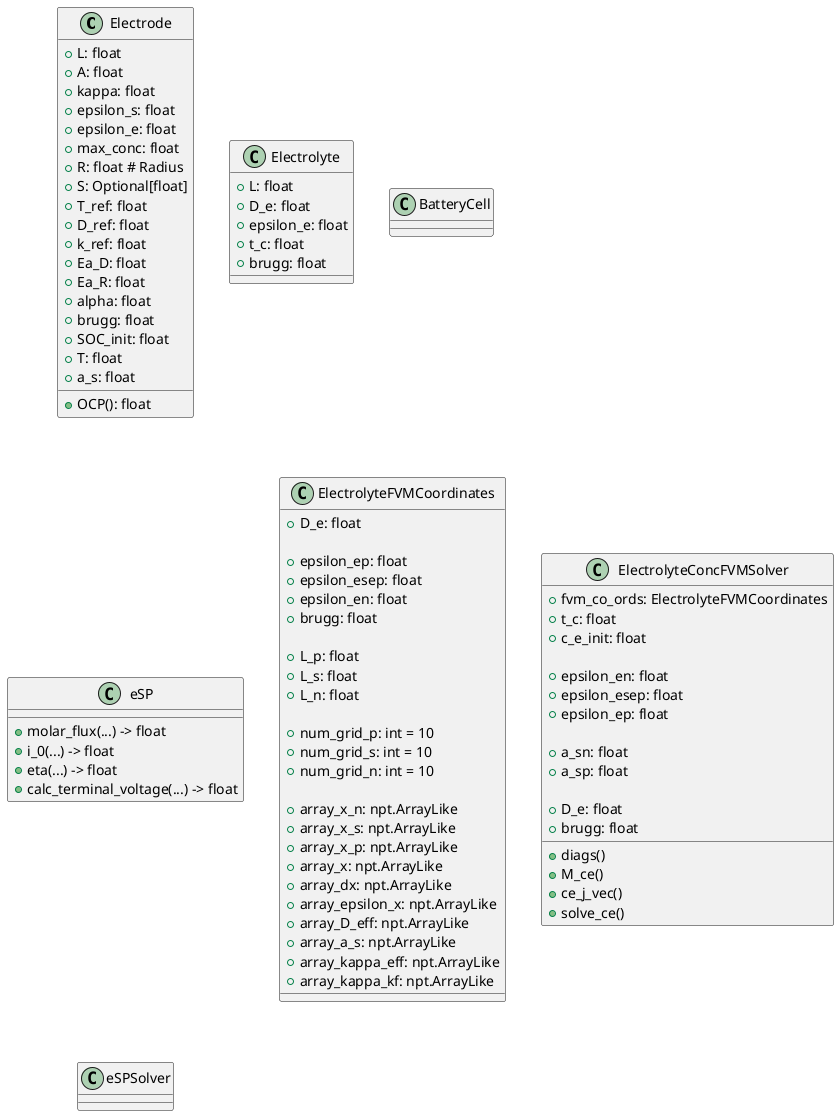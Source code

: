 @startuml
'https://plantuml.com/class-diagram

class Electrode {
+ L: float
+ A: float
+ kappa: float
+ epsilon_s: float
+ epsilon_e: float
+ max_conc: float
+ R: float # Radius
+ S: Optional[float]
+ T_ref: float
+ D_ref: float
+ k_ref: float
+ Ea_D: float
+ Ea_R: float
+ alpha: float
+ brugg: float
+ SOC_init: float
+ T: float
+ a_s: float

+ OCP(): float
}

class Electrolyte {
+ L: float
+ D_e: float
+ epsilon_e: float
+ t_c: float
+ brugg: float
}

class BatteryCell {

}

class eSP {
+ molar_flux(...) -> float
+ i_0(...) -> float
+ eta(...) -> float
+ calc_terminal_voltage(...) -> float
}

class ElectrolyteFVMCoordinates {
+ D_e: float

+ epsilon_ep: float
+ epsilon_esep: float
+ epsilon_en: float
+ brugg: float

+ L_p: float
+ L_s: float
+ L_n: float

+ num_grid_p: int = 10
+ num_grid_s: int = 10
+ num_grid_n: int = 10

+ array_x_n: npt.ArrayLike
+ array_x_s: npt.ArrayLike
+ array_x_p: npt.ArrayLike
+ array_x: npt.ArrayLike
+ array_dx: npt.ArrayLike
+ array_epsilon_x: npt.ArrayLike
+ array_D_eff: npt.ArrayLike
+ array_a_s: npt.ArrayLike
+ array_kappa_eff: npt.ArrayLike
+ array_kappa_kf: npt.ArrayLike
}

class ElectrolyteConcFVMSolver {
+ fvm_co_ords: ElectrolyteFVMCoordinates
+ t_c: float
+ c_e_init: float

+ epsilon_en: float
+ epsilon_esep: float
+ epsilon_ep: float

+ a_sn: float
+ a_sp: float

+ D_e: float
+ brugg: float

+ diags()
+ M_ce()
+ ce_j_vec()
+ solve_ce()
}

class eSPSolver {

}

@enduml